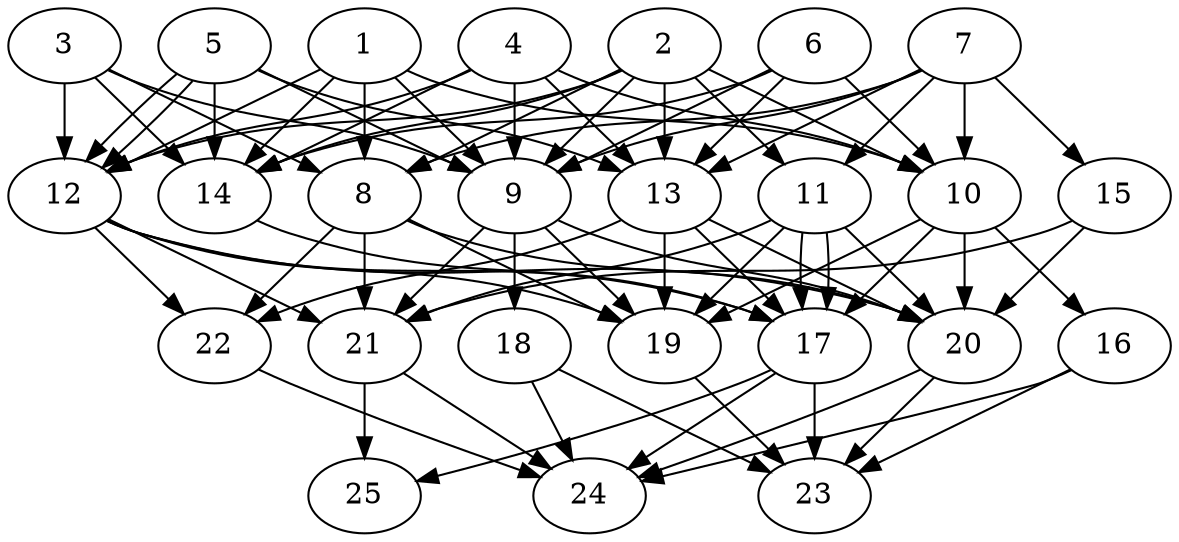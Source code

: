 // DAG automatically generated by daggen at Thu Oct  3 14:00:39 2019
// ./daggen --dot -n 25 --ccr 0.3 --fat 0.7 --regular 0.7 --density 0.9 --mindata 5242880 --maxdata 52428800 
digraph G {
  1 [size="89757013", alpha="0.10", expect_size="26927104"] 
  1 -> 8 [size ="26927104"]
  1 -> 9 [size ="26927104"]
  1 -> 10 [size ="26927104"]
  1 -> 12 [size ="26927104"]
  1 -> 14 [size ="26927104"]
  2 [size="118930773", alpha="0.04", expect_size="35679232"] 
  2 -> 8 [size ="35679232"]
  2 -> 9 [size ="35679232"]
  2 -> 10 [size ="35679232"]
  2 -> 11 [size ="35679232"]
  2 -> 12 [size ="35679232"]
  2 -> 13 [size ="35679232"]
  2 -> 14 [size ="35679232"]
  3 [size="138523307", alpha="0.05", expect_size="41556992"] 
  3 -> 8 [size ="41556992"]
  3 -> 9 [size ="41556992"]
  3 -> 12 [size ="41556992"]
  3 -> 14 [size ="41556992"]
  4 [size="71417173", alpha="0.00", expect_size="21425152"] 
  4 -> 9 [size ="21425152"]
  4 -> 10 [size ="21425152"]
  4 -> 12 [size ="21425152"]
  4 -> 13 [size ="21425152"]
  4 -> 14 [size ="21425152"]
  5 [size="105775787", alpha="0.02", expect_size="31732736"] 
  5 -> 9 [size ="31732736"]
  5 -> 12 [size ="31732736"]
  5 -> 12 [size ="31732736"]
  5 -> 13 [size ="31732736"]
  5 -> 14 [size ="31732736"]
  6 [size="92682240", alpha="0.06", expect_size="27804672"] 
  6 -> 9 [size ="27804672"]
  6 -> 10 [size ="27804672"]
  6 -> 13 [size ="27804672"]
  6 -> 14 [size ="27804672"]
  7 [size="77629440", alpha="0.19", expect_size="23288832"] 
  7 -> 8 [size ="23288832"]
  7 -> 9 [size ="23288832"]
  7 -> 10 [size ="23288832"]
  7 -> 11 [size ="23288832"]
  7 -> 13 [size ="23288832"]
  7 -> 15 [size ="23288832"]
  8 [size="122545493", alpha="0.13", expect_size="36763648"] 
  8 -> 19 [size ="36763648"]
  8 -> 20 [size ="36763648"]
  8 -> 21 [size ="36763648"]
  8 -> 22 [size ="36763648"]
  9 [size="159170560", alpha="0.05", expect_size="47751168"] 
  9 -> 18 [size ="47751168"]
  9 -> 19 [size ="47751168"]
  9 -> 20 [size ="47751168"]
  9 -> 21 [size ="47751168"]
  10 [size="26402133", alpha="0.11", expect_size="7920640"] 
  10 -> 16 [size ="7920640"]
  10 -> 17 [size ="7920640"]
  10 -> 19 [size ="7920640"]
  10 -> 20 [size ="7920640"]
  11 [size="69058560", alpha="0.09", expect_size="20717568"] 
  11 -> 17 [size ="20717568"]
  11 -> 17 [size ="20717568"]
  11 -> 19 [size ="20717568"]
  11 -> 20 [size ="20717568"]
  11 -> 21 [size ="20717568"]
  12 [size="143776427", alpha="0.01", expect_size="43132928"] 
  12 -> 17 [size ="43132928"]
  12 -> 19 [size ="43132928"]
  12 -> 20 [size ="43132928"]
  12 -> 21 [size ="43132928"]
  12 -> 22 [size ="43132928"]
  13 [size="17814187", alpha="0.05", expect_size="5344256"] 
  13 -> 17 [size ="5344256"]
  13 -> 19 [size ="5344256"]
  13 -> 20 [size ="5344256"]
  13 -> 22 [size ="5344256"]
  14 [size="57866240", alpha="0.07", expect_size="17359872"] 
  14 -> 17 [size ="17359872"]
  15 [size="58678613", alpha="0.06", expect_size="17603584"] 
  15 -> 20 [size ="17603584"]
  15 -> 21 [size ="17603584"]
  16 [size="74304853", alpha="0.16", expect_size="22291456"] 
  16 -> 23 [size ="22291456"]
  16 -> 24 [size ="22291456"]
  17 [size="122740053", alpha="0.15", expect_size="36822016"] 
  17 -> 23 [size ="36822016"]
  17 -> 24 [size ="36822016"]
  17 -> 25 [size ="36822016"]
  18 [size="116288853", alpha="0.05", expect_size="34886656"] 
  18 -> 23 [size ="34886656"]
  18 -> 24 [size ="34886656"]
  19 [size="60463787", alpha="0.03", expect_size="18139136"] 
  19 -> 23 [size ="18139136"]
  20 [size="101242880", alpha="0.09", expect_size="30372864"] 
  20 -> 23 [size ="30372864"]
  20 -> 24 [size ="30372864"]
  21 [size="28808533", alpha="0.04", expect_size="8642560"] 
  21 -> 24 [size ="8642560"]
  21 -> 25 [size ="8642560"]
  22 [size="98853547", alpha="0.12", expect_size="29656064"] 
  22 -> 24 [size ="29656064"]
  23 [size="103314773", alpha="0.15", expect_size="30994432"] 
  24 [size="143656960", alpha="0.06", expect_size="43097088"] 
  25 [size="42830507", alpha="0.07", expect_size="12849152"] 
}
